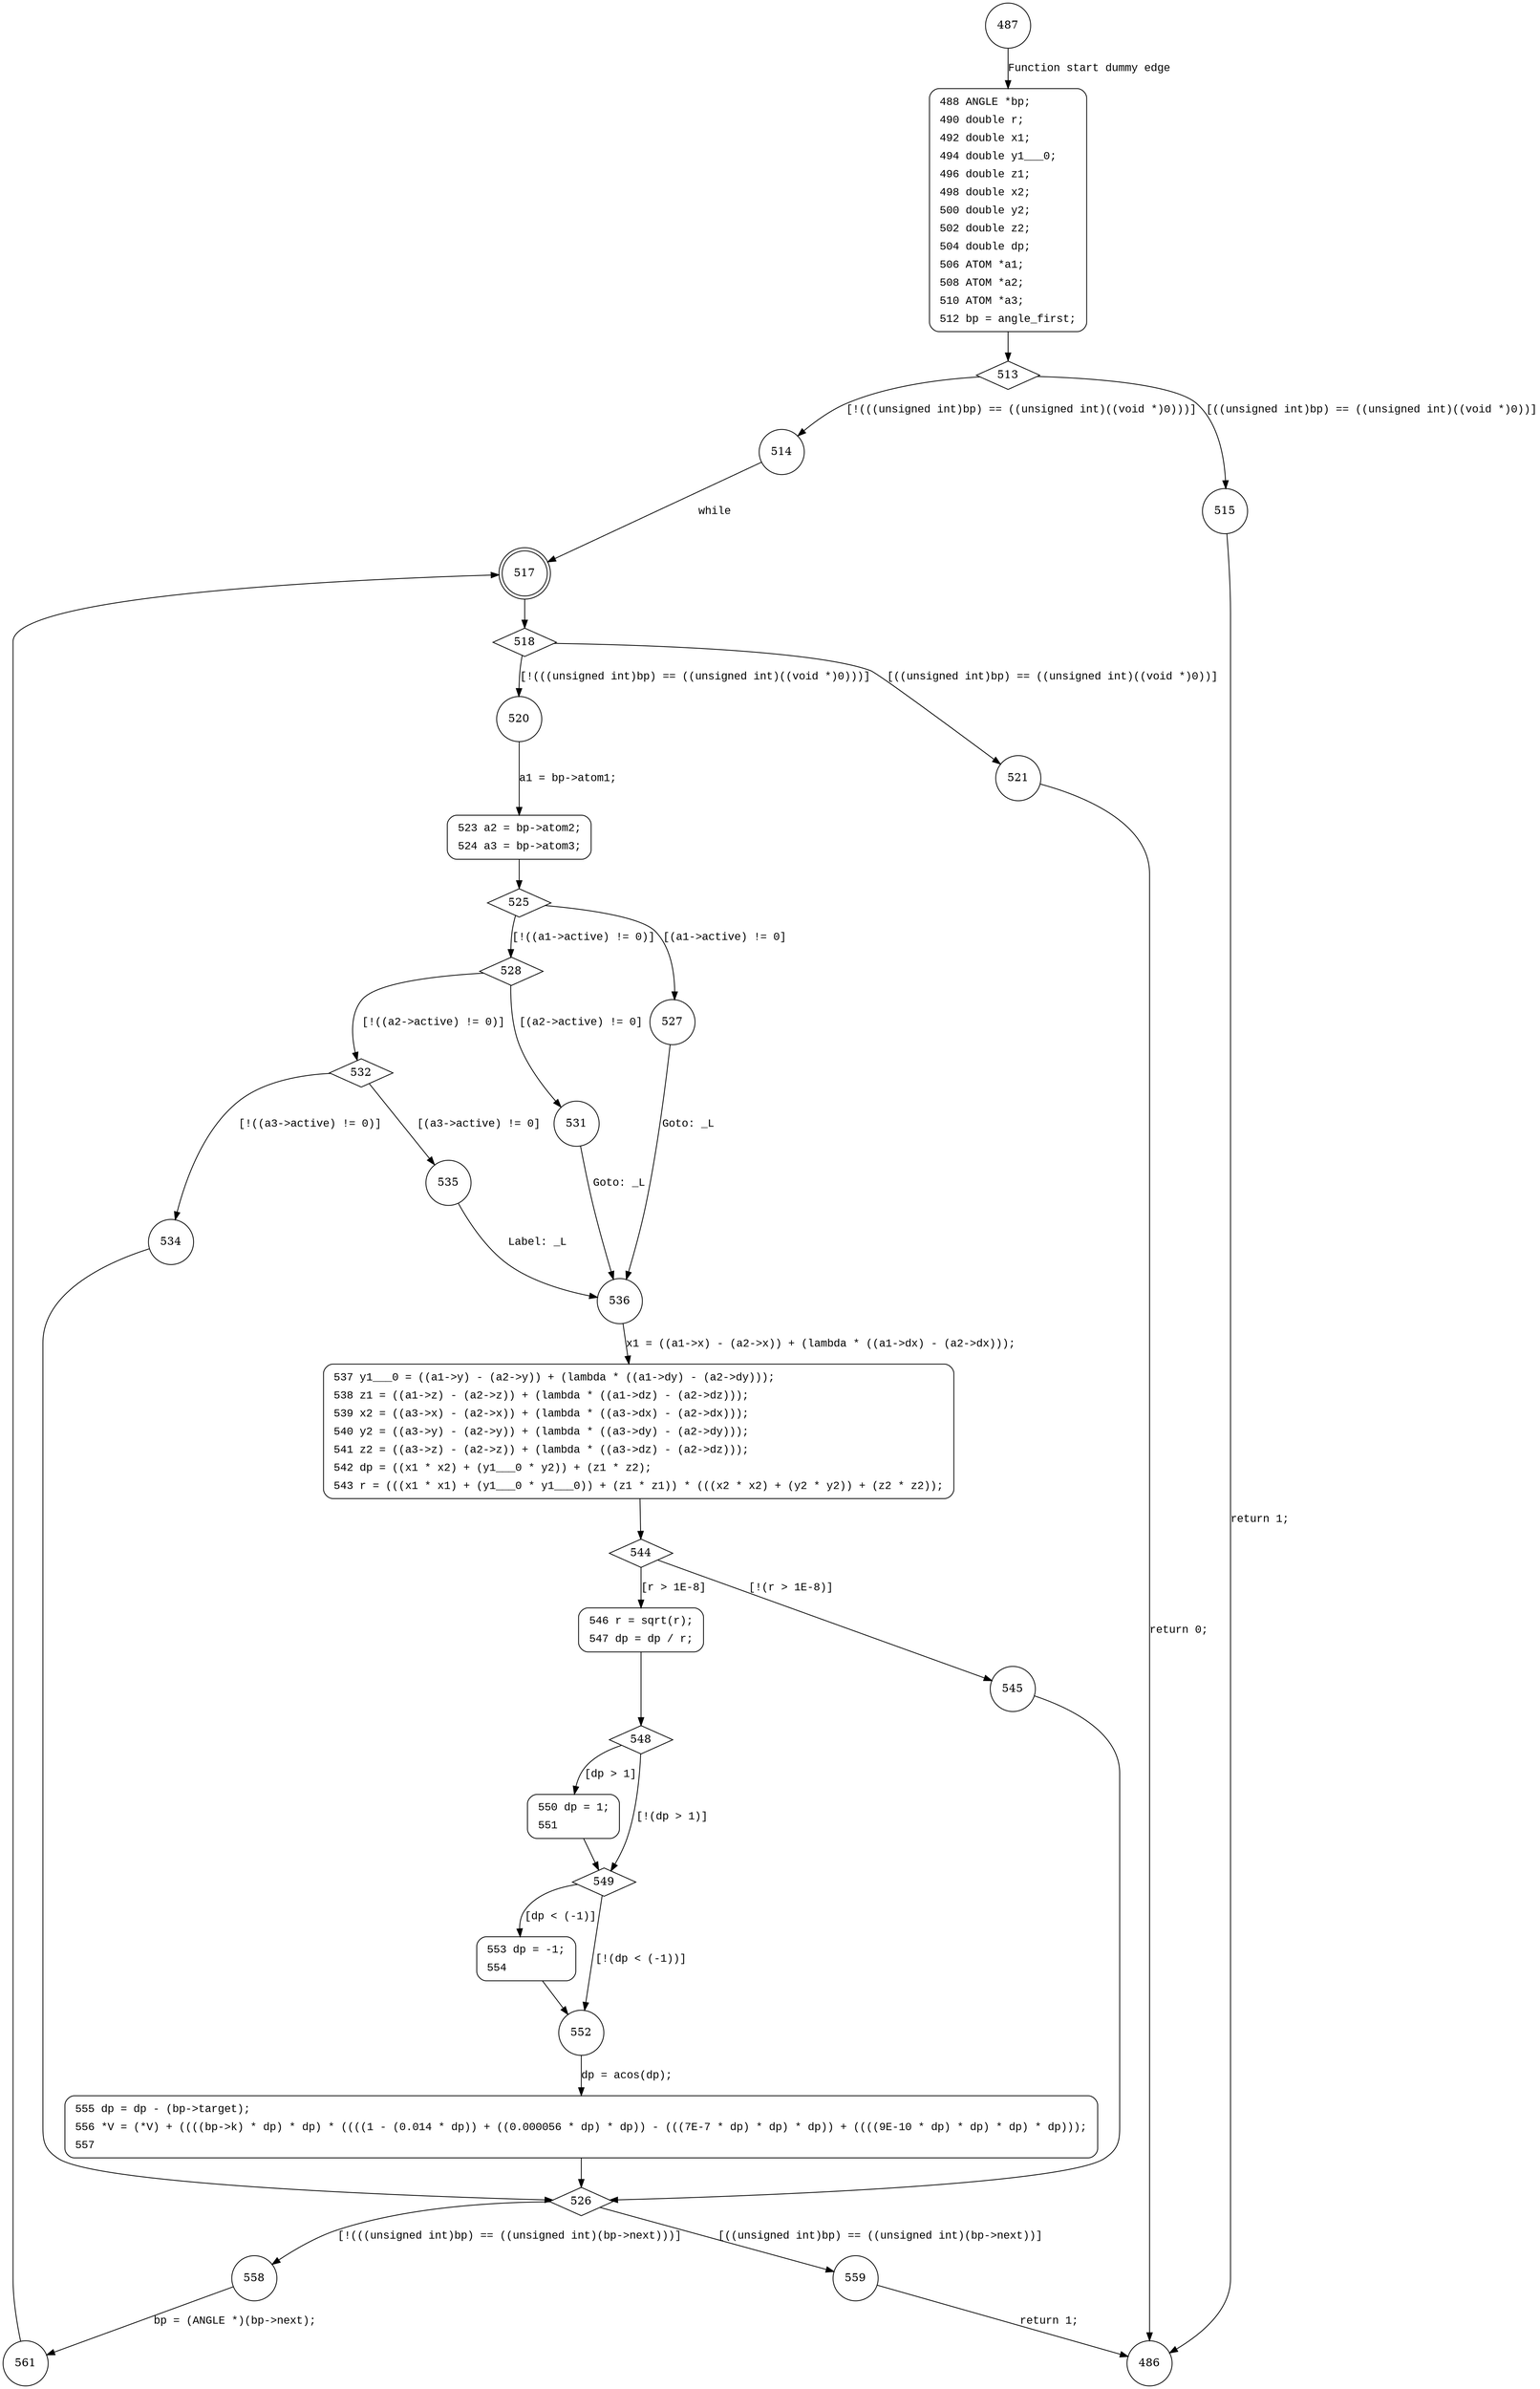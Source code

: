 digraph v_mmangle {
487 [shape="circle"]
488 [shape="circle"]
513 [shape="diamond"]
514 [shape="circle"]
515 [shape="circle"]
517 [shape="doublecircle"]
518 [shape="diamond"]
520 [shape="circle"]
521 [shape="circle"]
523 [shape="circle"]
525 [shape="diamond"]
528 [shape="diamond"]
527 [shape="circle"]
536 [shape="circle"]
537 [shape="circle"]
544 [shape="diamond"]
545 [shape="circle"]
546 [shape="circle"]
548 [shape="diamond"]
549 [shape="diamond"]
550 [shape="circle"]
552 [shape="circle"]
553 [shape="circle"]
555 [shape="circle"]
526 [shape="diamond"]
558 [shape="circle"]
559 [shape="circle"]
561 [shape="circle"]
532 [shape="diamond"]
531 [shape="circle"]
534 [shape="circle"]
535 [shape="circle"]
486 [shape="circle"]
488 [style="filled,bold" penwidth="1" fillcolor="white" fontname="Courier New" shape="Mrecord" label=<<table border="0" cellborder="0" cellpadding="3" bgcolor="white"><tr><td align="right">488</td><td align="left">ANGLE *bp;</td></tr><tr><td align="right">490</td><td align="left">double r;</td></tr><tr><td align="right">492</td><td align="left">double x1;</td></tr><tr><td align="right">494</td><td align="left">double y1___0;</td></tr><tr><td align="right">496</td><td align="left">double z1;</td></tr><tr><td align="right">498</td><td align="left">double x2;</td></tr><tr><td align="right">500</td><td align="left">double y2;</td></tr><tr><td align="right">502</td><td align="left">double z2;</td></tr><tr><td align="right">504</td><td align="left">double dp;</td></tr><tr><td align="right">506</td><td align="left">ATOM *a1;</td></tr><tr><td align="right">508</td><td align="left">ATOM *a2;</td></tr><tr><td align="right">510</td><td align="left">ATOM *a3;</td></tr><tr><td align="right">512</td><td align="left">bp = angle_first;</td></tr></table>>]
488 -> 513[label=""]
523 [style="filled,bold" penwidth="1" fillcolor="white" fontname="Courier New" shape="Mrecord" label=<<table border="0" cellborder="0" cellpadding="3" bgcolor="white"><tr><td align="right">523</td><td align="left">a2 = bp-&gt;atom2;</td></tr><tr><td align="right">524</td><td align="left">a3 = bp-&gt;atom3;</td></tr></table>>]
523 -> 525[label=""]
537 [style="filled,bold" penwidth="1" fillcolor="white" fontname="Courier New" shape="Mrecord" label=<<table border="0" cellborder="0" cellpadding="3" bgcolor="white"><tr><td align="right">537</td><td align="left">y1___0 = ((a1-&gt;y) - (a2-&gt;y)) + (lambda * ((a1-&gt;dy) - (a2-&gt;dy)));</td></tr><tr><td align="right">538</td><td align="left">z1 = ((a1-&gt;z) - (a2-&gt;z)) + (lambda * ((a1-&gt;dz) - (a2-&gt;dz)));</td></tr><tr><td align="right">539</td><td align="left">x2 = ((a3-&gt;x) - (a2-&gt;x)) + (lambda * ((a3-&gt;dx) - (a2-&gt;dx)));</td></tr><tr><td align="right">540</td><td align="left">y2 = ((a3-&gt;y) - (a2-&gt;y)) + (lambda * ((a3-&gt;dy) - (a2-&gt;dy)));</td></tr><tr><td align="right">541</td><td align="left">z2 = ((a3-&gt;z) - (a2-&gt;z)) + (lambda * ((a3-&gt;dz) - (a2-&gt;dz)));</td></tr><tr><td align="right">542</td><td align="left">dp = ((x1 * x2) + (y1___0 * y2)) + (z1 * z2);</td></tr><tr><td align="right">543</td><td align="left">r = (((x1 * x1) + (y1___0 * y1___0)) + (z1 * z1)) * (((x2 * x2) + (y2 * y2)) + (z2 * z2));</td></tr></table>>]
537 -> 544[label=""]
546 [style="filled,bold" penwidth="1" fillcolor="white" fontname="Courier New" shape="Mrecord" label=<<table border="0" cellborder="0" cellpadding="3" bgcolor="white"><tr><td align="right">546</td><td align="left">r = sqrt(r);</td></tr><tr><td align="right">547</td><td align="left">dp = dp / r;</td></tr></table>>]
546 -> 548[label=""]
550 [style="filled,bold" penwidth="1" fillcolor="white" fontname="Courier New" shape="Mrecord" label=<<table border="0" cellborder="0" cellpadding="3" bgcolor="white"><tr><td align="right">550</td><td align="left">dp = 1;</td></tr><tr><td align="right">551</td><td align="left"></td></tr></table>>]
550 -> 549[label=""]
553 [style="filled,bold" penwidth="1" fillcolor="white" fontname="Courier New" shape="Mrecord" label=<<table border="0" cellborder="0" cellpadding="3" bgcolor="white"><tr><td align="right">553</td><td align="left">dp = -1;</td></tr><tr><td align="right">554</td><td align="left"></td></tr></table>>]
553 -> 552[label=""]
555 [style="filled,bold" penwidth="1" fillcolor="white" fontname="Courier New" shape="Mrecord" label=<<table border="0" cellborder="0" cellpadding="3" bgcolor="white"><tr><td align="right">555</td><td align="left">dp = dp - (bp-&gt;target);</td></tr><tr><td align="right">556</td><td align="left">*V = (*V) + ((((bp-&gt;k) * dp) * dp) * ((((1 - (0.014 * dp)) + ((0.000056 * dp) * dp)) - (((7E-7 * dp) * dp) * dp)) + ((((9E-10 * dp) * dp) * dp) * dp)));</td></tr><tr><td align="right">557</td><td align="left"></td></tr></table>>]
555 -> 526[label=""]
487 -> 488 [label="Function start dummy edge" fontname="Courier New"]
513 -> 514 [label="[!(((unsigned int)bp) == ((unsigned int)((void *)0)))]" fontname="Courier New"]
513 -> 515 [label="[((unsigned int)bp) == ((unsigned int)((void *)0))]" fontname="Courier New"]
514 -> 517 [label="while" fontname="Courier New"]
517 -> 518 [label="" fontname="Courier New"]
518 -> 520 [label="[!(((unsigned int)bp) == ((unsigned int)((void *)0)))]" fontname="Courier New"]
518 -> 521 [label="[((unsigned int)bp) == ((unsigned int)((void *)0))]" fontname="Courier New"]
520 -> 523 [label="a1 = bp->atom1;" fontname="Courier New"]
525 -> 528 [label="[!((a1->active) != 0)]" fontname="Courier New"]
525 -> 527 [label="[(a1->active) != 0]" fontname="Courier New"]
536 -> 537 [label="x1 = ((a1->x) - (a2->x)) + (lambda * ((a1->dx) - (a2->dx)));" fontname="Courier New"]
544 -> 545 [label="[!(r > 1E-8)]" fontname="Courier New"]
544 -> 546 [label="[r > 1E-8]" fontname="Courier New"]
548 -> 549 [label="[!(dp > 1)]" fontname="Courier New"]
548 -> 550 [label="[dp > 1]" fontname="Courier New"]
549 -> 552 [label="[!(dp < (-1))]" fontname="Courier New"]
549 -> 553 [label="[dp < (-1)]" fontname="Courier New"]
552 -> 555 [label="dp = acos(dp);" fontname="Courier New"]
526 -> 558 [label="[!(((unsigned int)bp) == ((unsigned int)(bp->next)))]" fontname="Courier New"]
526 -> 559 [label="[((unsigned int)bp) == ((unsigned int)(bp->next))]" fontname="Courier New"]
558 -> 561 [label="bp = (ANGLE *)(bp->next);" fontname="Courier New"]
545 -> 526 [label="" fontname="Courier New"]
528 -> 532 [label="[!((a2->active) != 0)]" fontname="Courier New"]
528 -> 531 [label="[(a2->active) != 0]" fontname="Courier New"]
532 -> 534 [label="[!((a3->active) != 0)]" fontname="Courier New"]
532 -> 535 [label="[(a3->active) != 0]" fontname="Courier New"]
534 -> 526 [label="" fontname="Courier New"]
515 -> 486 [label="return 1;" fontname="Courier New"]
521 -> 486 [label="return 0;" fontname="Courier New"]
527 -> 536 [label="Goto: _L" fontname="Courier New"]
559 -> 486 [label="return 1;" fontname="Courier New"]
561 -> 517 [label="" fontname="Courier New"]
531 -> 536 [label="Goto: _L" fontname="Courier New"]
535 -> 536 [label="Label: _L" fontname="Courier New"]
}